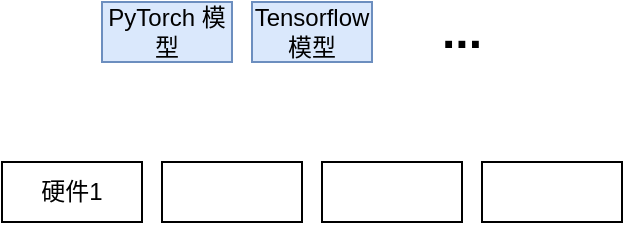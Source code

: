 <mxfile version="20.6.0" type="github">
  <diagram id="W3gosLc9l-HY5uNlvlV2" name="第 1 页">
    <mxGraphModel dx="1426" dy="769" grid="1" gridSize="10" guides="1" tooltips="1" connect="1" arrows="1" fold="1" page="1" pageScale="1" pageWidth="827" pageHeight="1169" math="0" shadow="0">
      <root>
        <mxCell id="0" />
        <mxCell id="1" parent="0" />
        <mxCell id="oHjlamjH8M_cLfW_BMTL-1" value="PyTorch 模型" style="rounded=0;whiteSpace=wrap;html=1;fillColor=#dae8fc;strokeColor=#6c8ebf;" vertex="1" parent="1">
          <mxGeometry x="80" y="40" width="65" height="30" as="geometry" />
        </mxCell>
        <mxCell id="oHjlamjH8M_cLfW_BMTL-2" value="Tensorflow 模型" style="rounded=0;whiteSpace=wrap;html=1;fillColor=#dae8fc;strokeColor=#6c8ebf;" vertex="1" parent="1">
          <mxGeometry x="155" y="40" width="60" height="30" as="geometry" />
        </mxCell>
        <mxCell id="oHjlamjH8M_cLfW_BMTL-4" value="硬件1" style="rounded=0;whiteSpace=wrap;html=1;" vertex="1" parent="1">
          <mxGeometry x="30" y="120" width="70" height="30" as="geometry" />
        </mxCell>
        <mxCell id="oHjlamjH8M_cLfW_BMTL-5" value="" style="rounded=0;whiteSpace=wrap;html=1;" vertex="1" parent="1">
          <mxGeometry x="110" y="120" width="70" height="30" as="geometry" />
        </mxCell>
        <mxCell id="oHjlamjH8M_cLfW_BMTL-6" value="" style="rounded=0;whiteSpace=wrap;html=1;" vertex="1" parent="1">
          <mxGeometry x="190" y="120" width="70" height="30" as="geometry" />
        </mxCell>
        <mxCell id="oHjlamjH8M_cLfW_BMTL-7" value="" style="rounded=0;whiteSpace=wrap;html=1;" vertex="1" parent="1">
          <mxGeometry x="270" y="120" width="70" height="30" as="geometry" />
        </mxCell>
        <mxCell id="oHjlamjH8M_cLfW_BMTL-8" value="..." style="text;html=1;strokeColor=none;fillColor=none;align=center;verticalAlign=middle;whiteSpace=wrap;rounded=0;fontStyle=1;fontSize=24;labelPosition=center;verticalLabelPosition=middle;labelBackgroundColor=none;" vertex="1" parent="1">
          <mxGeometry x="230" y="40" width="60" height="30" as="geometry" />
        </mxCell>
      </root>
    </mxGraphModel>
  </diagram>
</mxfile>
